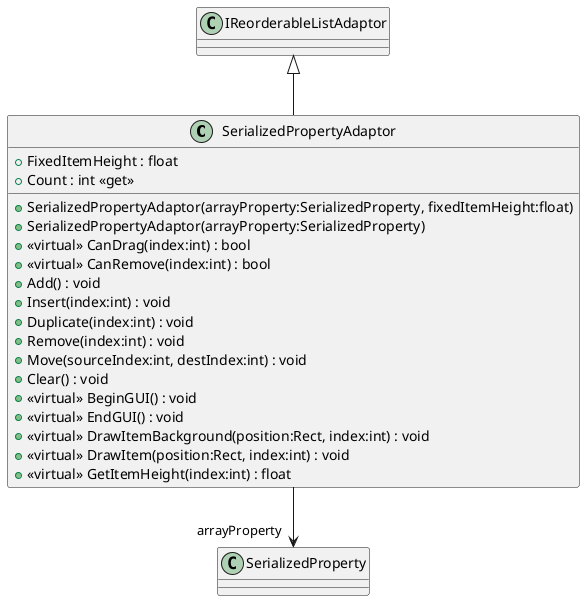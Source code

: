 @startuml
class SerializedPropertyAdaptor {
    + FixedItemHeight : float
    + SerializedPropertyAdaptor(arrayProperty:SerializedProperty, fixedItemHeight:float)
    + SerializedPropertyAdaptor(arrayProperty:SerializedProperty)
    + Count : int <<get>>
    + <<virtual>> CanDrag(index:int) : bool
    + <<virtual>> CanRemove(index:int) : bool
    + Add() : void
    + Insert(index:int) : void
    + Duplicate(index:int) : void
    + Remove(index:int) : void
    + Move(sourceIndex:int, destIndex:int) : void
    + Clear() : void
    + <<virtual>> BeginGUI() : void
    + <<virtual>> EndGUI() : void
    + <<virtual>> DrawItemBackground(position:Rect, index:int) : void
    + <<virtual>> DrawItem(position:Rect, index:int) : void
    + <<virtual>> GetItemHeight(index:int) : float
}
IReorderableListAdaptor <|-- SerializedPropertyAdaptor
SerializedPropertyAdaptor --> "arrayProperty" SerializedProperty
@enduml
